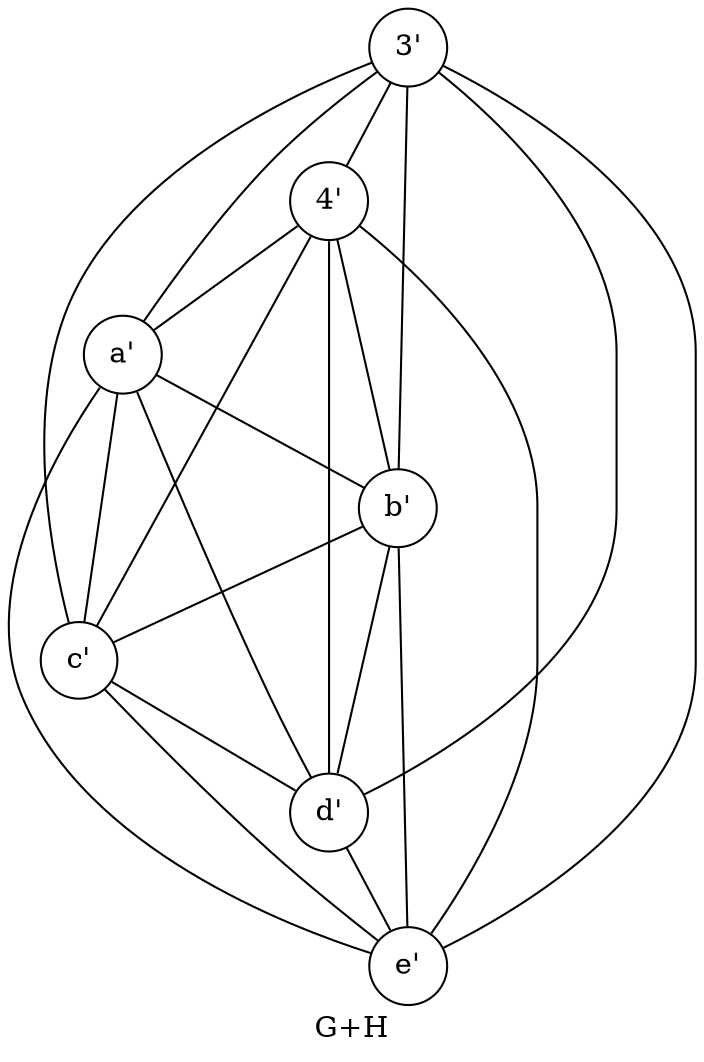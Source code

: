 graph GH {
    edge [len=5]
    node [shape=circle]
    label="G+H"

    "a'" -- "b'"
    "a'" -- "c'"
    "a'" -- "d'"
    "a'" -- "e'"
    "b'" -- "c'"
    "b'" -- "d'"
    "b'" -- "e'"
    "c'" -- "d'"
    "c'" -- "e'"
    "d'" -- "e'"

    Edge [len=2] [weight=.5]
    "3'" -- "a'"
    "3'" -- "b'"
    "3'" -- "c'"
    "3'" -- "d'"
    "3'" -- "e'"
    "4'" -- "a'"
    "4'" -- "b'"
    "4'" -- "c'"
    "4'" -- "d'"
    "4'" -- "e'"
    "3'" -- "4'" [weight=1]
}
